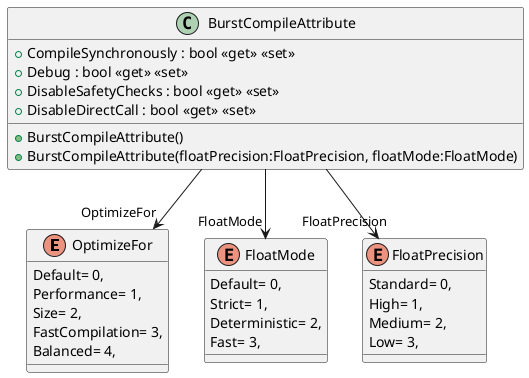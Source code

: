 @startuml
enum OptimizeFor {
    Default= 0,
    Performance= 1,
    Size= 2,
    FastCompilation= 3,
    Balanced= 4,
}
enum FloatMode {
    Default= 0,
    Strict= 1,
    Deterministic= 2,
    Fast= 3,
}
enum FloatPrecision {
    Standard= 0,
    High= 1,
    Medium= 2,
    Low= 3,
}
class BurstCompileAttribute {
    + CompileSynchronously : bool <<get>> <<set>>
    + Debug : bool <<get>> <<set>>
    + DisableSafetyChecks : bool <<get>> <<set>>
    + DisableDirectCall : bool <<get>> <<set>>
    + BurstCompileAttribute()
    + BurstCompileAttribute(floatPrecision:FloatPrecision, floatMode:FloatMode)
}
BurstCompileAttribute --> "FloatMode" FloatMode
BurstCompileAttribute --> "FloatPrecision" FloatPrecision
BurstCompileAttribute --> "OptimizeFor" OptimizeFor
@enduml
